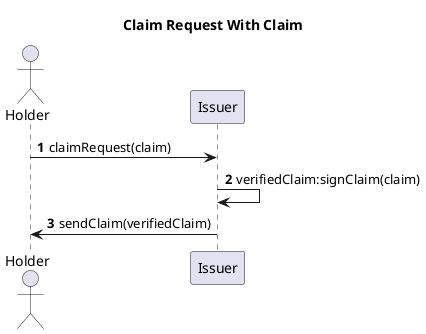@startuml
title Claim Request With Claim
autonumber
actor Holder
Holder -> Issuer : claimRequest(claim)
Issuer -> Issuer : verifiedClaim:signClaim(claim)
Issuer -> Holder : sendClaim(verifiedClaim)
@enduml